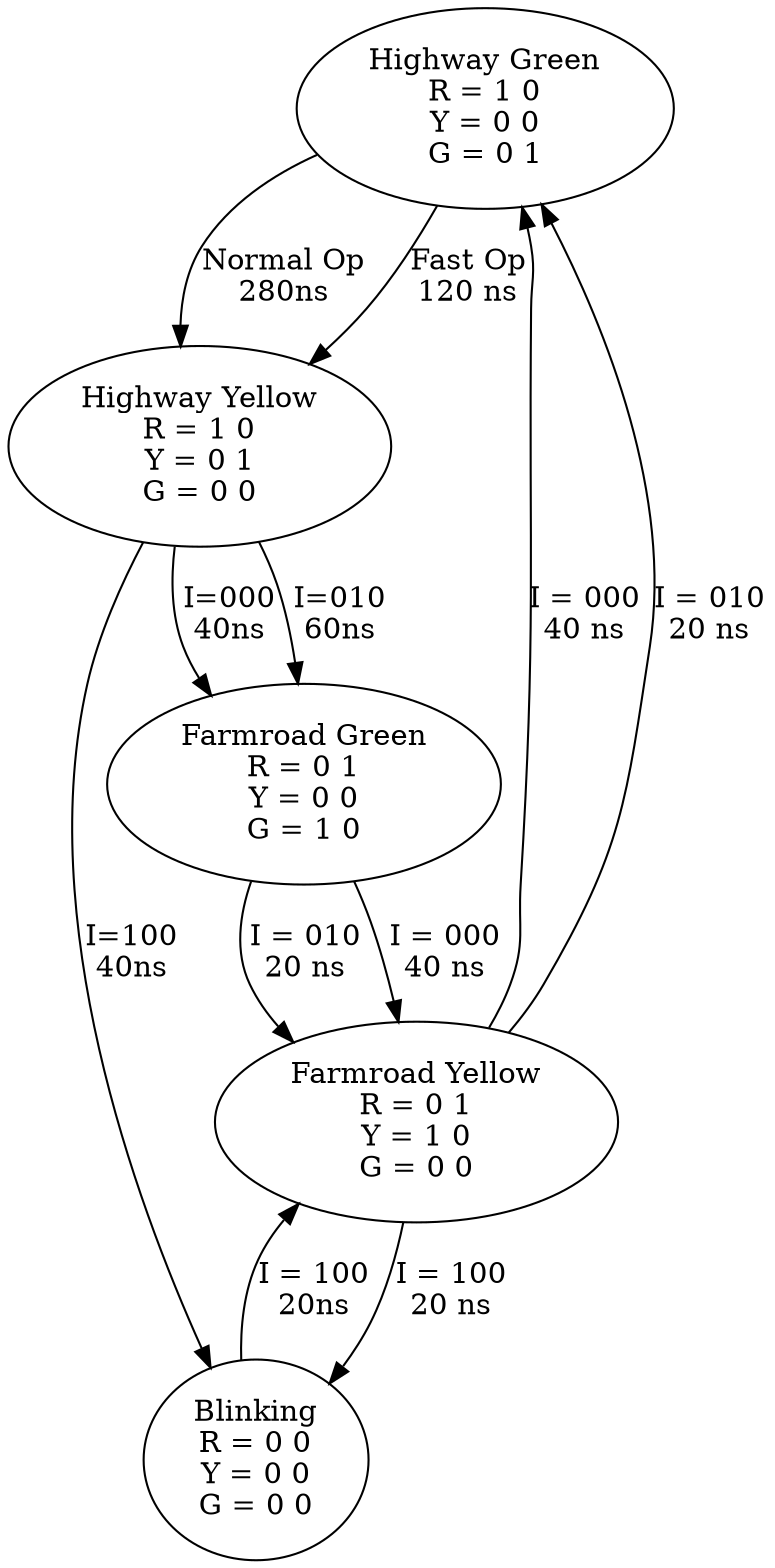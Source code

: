 digraph s298 {
	HighwayGreen -> HighwayYellow [label="Normal Op\n280ns"];
	HighwayGreen -> HighwayYellow [label="Fast Op\n120 ns"];
	HighwayYellow -> FarmroadGreen [label="I=000\n40ns"];
	HighwayYellow -> FarmroadGreen [label="I=010\n60ns"];
	HighwayYellow -> Blinking [label="I=100\n40ns"];
	Blinking -> FarmroadYellow [label="I = 100\n20ns"];
	FarmroadYellow -> Blinking [label="I = 100\n20 ns"];
	FarmroadGreen -> FarmroadYellow [label="I = 000\n40 ns"];
	FarmroadGreen -> FarmroadYellow [label="I = 010\n20 ns"];
	FarmroadYellow -> HighwayGreen [label="I = 000\n40 ns"];
	FarmroadYellow -> HighwayGreen [label="I = 010\n20 ns"];
	FarmroadYellow [label="Farmroad Yellow\nR = 0 1\nY = 1 0\nG = 0 0"];
	FarmroadGreen [label="Farmroad Green\nR = 0 1\nY = 0 0\nG = 1 0"];
	HighwayGreen [label="Highway Green\nR = 1 0\nY = 0 0\nG = 0 1"];
	HighwayYellow [label="Highway Yellow\nR = 1 0\nY = 0 1\nG = 0 0"];
	Blinking [label="Blinking\nR = 0 0\nY = 0 0\nG = 0 0"];
}
